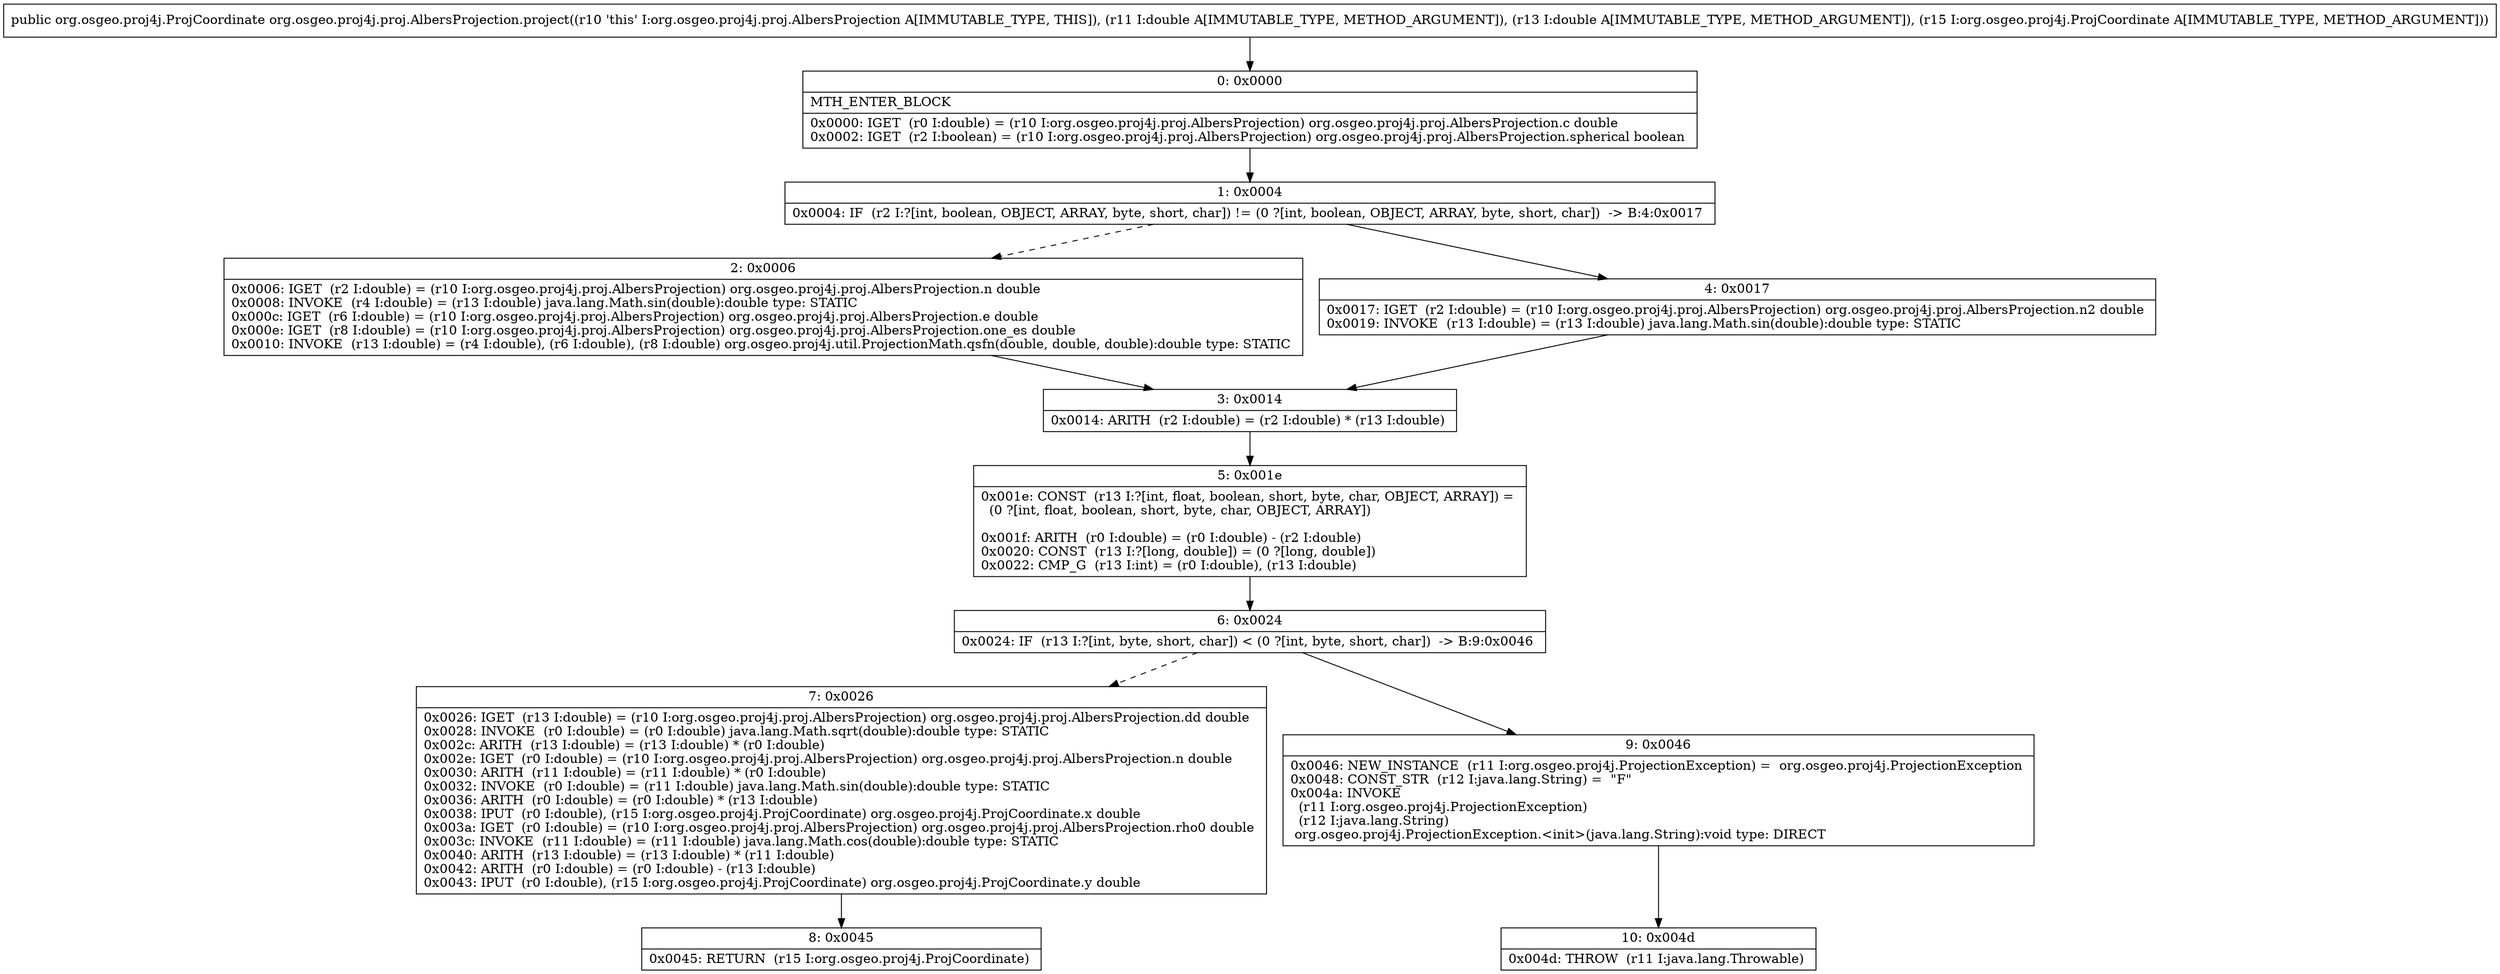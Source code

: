 digraph "CFG fororg.osgeo.proj4j.proj.AlbersProjection.project(DDLorg\/osgeo\/proj4j\/ProjCoordinate;)Lorg\/osgeo\/proj4j\/ProjCoordinate;" {
Node_0 [shape=record,label="{0\:\ 0x0000|MTH_ENTER_BLOCK\l|0x0000: IGET  (r0 I:double) = (r10 I:org.osgeo.proj4j.proj.AlbersProjection) org.osgeo.proj4j.proj.AlbersProjection.c double \l0x0002: IGET  (r2 I:boolean) = (r10 I:org.osgeo.proj4j.proj.AlbersProjection) org.osgeo.proj4j.proj.AlbersProjection.spherical boolean \l}"];
Node_1 [shape=record,label="{1\:\ 0x0004|0x0004: IF  (r2 I:?[int, boolean, OBJECT, ARRAY, byte, short, char]) != (0 ?[int, boolean, OBJECT, ARRAY, byte, short, char])  \-\> B:4:0x0017 \l}"];
Node_2 [shape=record,label="{2\:\ 0x0006|0x0006: IGET  (r2 I:double) = (r10 I:org.osgeo.proj4j.proj.AlbersProjection) org.osgeo.proj4j.proj.AlbersProjection.n double \l0x0008: INVOKE  (r4 I:double) = (r13 I:double) java.lang.Math.sin(double):double type: STATIC \l0x000c: IGET  (r6 I:double) = (r10 I:org.osgeo.proj4j.proj.AlbersProjection) org.osgeo.proj4j.proj.AlbersProjection.e double \l0x000e: IGET  (r8 I:double) = (r10 I:org.osgeo.proj4j.proj.AlbersProjection) org.osgeo.proj4j.proj.AlbersProjection.one_es double \l0x0010: INVOKE  (r13 I:double) = (r4 I:double), (r6 I:double), (r8 I:double) org.osgeo.proj4j.util.ProjectionMath.qsfn(double, double, double):double type: STATIC \l}"];
Node_3 [shape=record,label="{3\:\ 0x0014|0x0014: ARITH  (r2 I:double) = (r2 I:double) * (r13 I:double) \l}"];
Node_4 [shape=record,label="{4\:\ 0x0017|0x0017: IGET  (r2 I:double) = (r10 I:org.osgeo.proj4j.proj.AlbersProjection) org.osgeo.proj4j.proj.AlbersProjection.n2 double \l0x0019: INVOKE  (r13 I:double) = (r13 I:double) java.lang.Math.sin(double):double type: STATIC \l}"];
Node_5 [shape=record,label="{5\:\ 0x001e|0x001e: CONST  (r13 I:?[int, float, boolean, short, byte, char, OBJECT, ARRAY]) = \l  (0 ?[int, float, boolean, short, byte, char, OBJECT, ARRAY])\l \l0x001f: ARITH  (r0 I:double) = (r0 I:double) \- (r2 I:double) \l0x0020: CONST  (r13 I:?[long, double]) = (0 ?[long, double]) \l0x0022: CMP_G  (r13 I:int) = (r0 I:double), (r13 I:double) \l}"];
Node_6 [shape=record,label="{6\:\ 0x0024|0x0024: IF  (r13 I:?[int, byte, short, char]) \< (0 ?[int, byte, short, char])  \-\> B:9:0x0046 \l}"];
Node_7 [shape=record,label="{7\:\ 0x0026|0x0026: IGET  (r13 I:double) = (r10 I:org.osgeo.proj4j.proj.AlbersProjection) org.osgeo.proj4j.proj.AlbersProjection.dd double \l0x0028: INVOKE  (r0 I:double) = (r0 I:double) java.lang.Math.sqrt(double):double type: STATIC \l0x002c: ARITH  (r13 I:double) = (r13 I:double) * (r0 I:double) \l0x002e: IGET  (r0 I:double) = (r10 I:org.osgeo.proj4j.proj.AlbersProjection) org.osgeo.proj4j.proj.AlbersProjection.n double \l0x0030: ARITH  (r11 I:double) = (r11 I:double) * (r0 I:double) \l0x0032: INVOKE  (r0 I:double) = (r11 I:double) java.lang.Math.sin(double):double type: STATIC \l0x0036: ARITH  (r0 I:double) = (r0 I:double) * (r13 I:double) \l0x0038: IPUT  (r0 I:double), (r15 I:org.osgeo.proj4j.ProjCoordinate) org.osgeo.proj4j.ProjCoordinate.x double \l0x003a: IGET  (r0 I:double) = (r10 I:org.osgeo.proj4j.proj.AlbersProjection) org.osgeo.proj4j.proj.AlbersProjection.rho0 double \l0x003c: INVOKE  (r11 I:double) = (r11 I:double) java.lang.Math.cos(double):double type: STATIC \l0x0040: ARITH  (r13 I:double) = (r13 I:double) * (r11 I:double) \l0x0042: ARITH  (r0 I:double) = (r0 I:double) \- (r13 I:double) \l0x0043: IPUT  (r0 I:double), (r15 I:org.osgeo.proj4j.ProjCoordinate) org.osgeo.proj4j.ProjCoordinate.y double \l}"];
Node_8 [shape=record,label="{8\:\ 0x0045|0x0045: RETURN  (r15 I:org.osgeo.proj4j.ProjCoordinate) \l}"];
Node_9 [shape=record,label="{9\:\ 0x0046|0x0046: NEW_INSTANCE  (r11 I:org.osgeo.proj4j.ProjectionException) =  org.osgeo.proj4j.ProjectionException \l0x0048: CONST_STR  (r12 I:java.lang.String) =  \"F\" \l0x004a: INVOKE  \l  (r11 I:org.osgeo.proj4j.ProjectionException)\l  (r12 I:java.lang.String)\l org.osgeo.proj4j.ProjectionException.\<init\>(java.lang.String):void type: DIRECT \l}"];
Node_10 [shape=record,label="{10\:\ 0x004d|0x004d: THROW  (r11 I:java.lang.Throwable) \l}"];
MethodNode[shape=record,label="{public org.osgeo.proj4j.ProjCoordinate org.osgeo.proj4j.proj.AlbersProjection.project((r10 'this' I:org.osgeo.proj4j.proj.AlbersProjection A[IMMUTABLE_TYPE, THIS]), (r11 I:double A[IMMUTABLE_TYPE, METHOD_ARGUMENT]), (r13 I:double A[IMMUTABLE_TYPE, METHOD_ARGUMENT]), (r15 I:org.osgeo.proj4j.ProjCoordinate A[IMMUTABLE_TYPE, METHOD_ARGUMENT])) }"];
MethodNode -> Node_0;
Node_0 -> Node_1;
Node_1 -> Node_2[style=dashed];
Node_1 -> Node_4;
Node_2 -> Node_3;
Node_3 -> Node_5;
Node_4 -> Node_3;
Node_5 -> Node_6;
Node_6 -> Node_7[style=dashed];
Node_6 -> Node_9;
Node_7 -> Node_8;
Node_9 -> Node_10;
}

